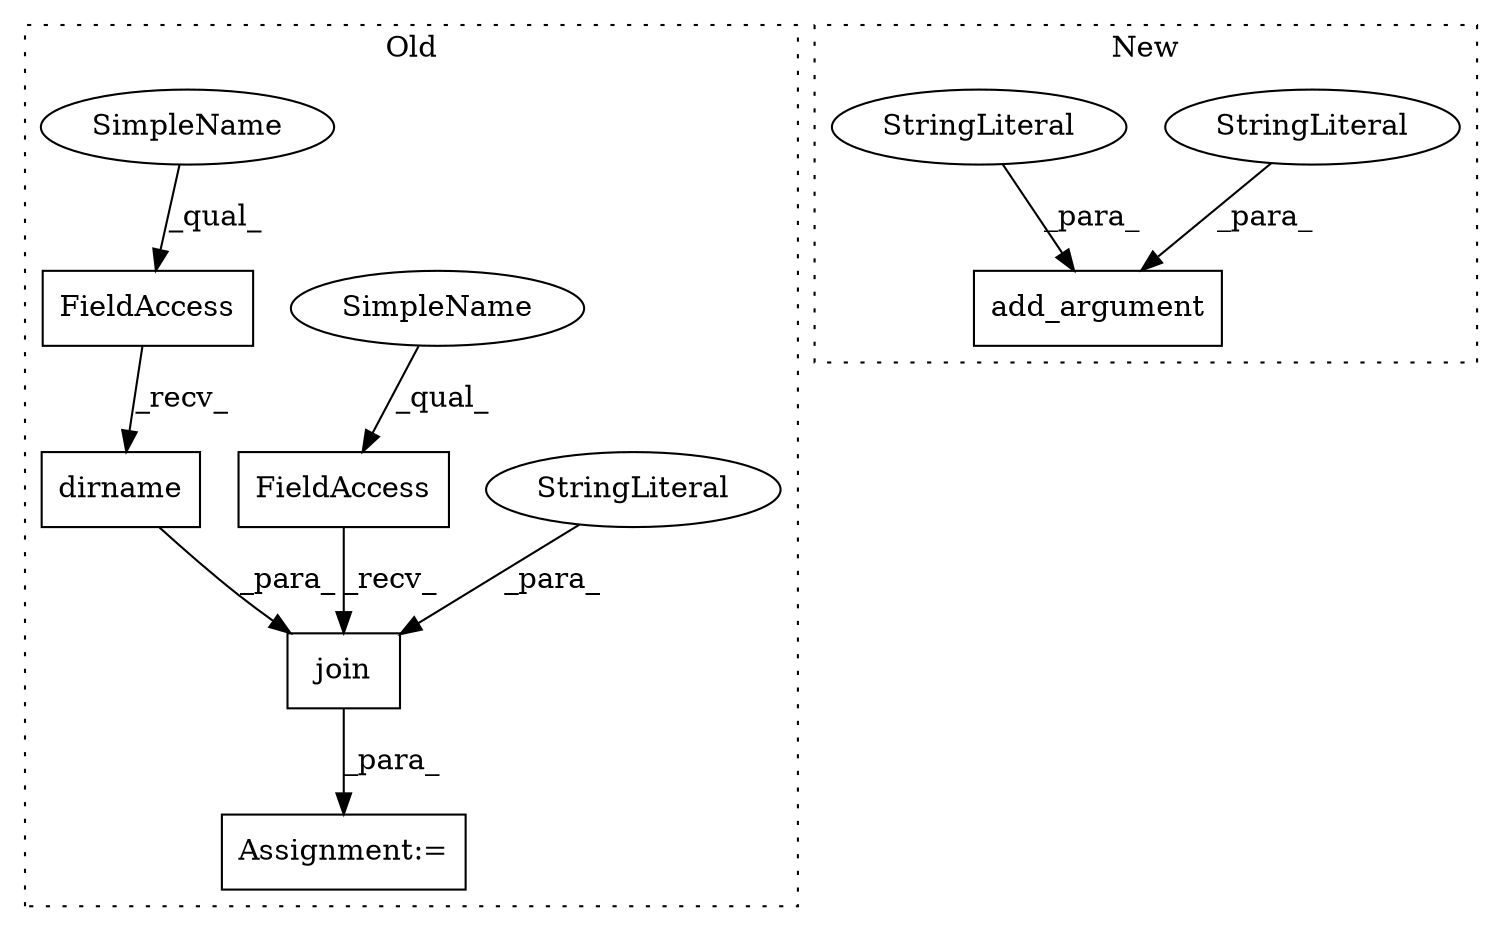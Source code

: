 digraph G {
subgraph cluster0 {
1 [label="dirname" a="32" s="3557,3591" l="8,1" shape="box"];
3 [label="FieldAccess" a="22" s="3549" l="7" shape="box"];
6 [label="Assignment:=" a="7" s="3652" l="1" shape="box"];
7 [label="FieldAccess" a="22" s="3536" l="7" shape="box"];
8 [label="join" a="32" s="3544,3629" l="5,1" shape="box"];
9 [label="StringLiteral" a="45" s="3593" l="4" shape="ellipse"];
10 [label="SimpleName" a="42" s="3536" l="2" shape="ellipse"];
11 [label="SimpleName" a="42" s="3549" l="2" shape="ellipse"];
label = "Old";
style="dotted";
}
subgraph cluster1 {
2 [label="add_argument" a="32" s="2306,2382" l="13,1" shape="box"];
4 [label="StringLiteral" a="45" s="2319" l="13" shape="ellipse"];
5 [label="StringLiteral" a="45" s="2343" l="39" shape="ellipse"];
label = "New";
style="dotted";
}
1 -> 8 [label="_para_"];
3 -> 1 [label="_recv_"];
4 -> 2 [label="_para_"];
5 -> 2 [label="_para_"];
7 -> 8 [label="_recv_"];
8 -> 6 [label="_para_"];
9 -> 8 [label="_para_"];
10 -> 7 [label="_qual_"];
11 -> 3 [label="_qual_"];
}